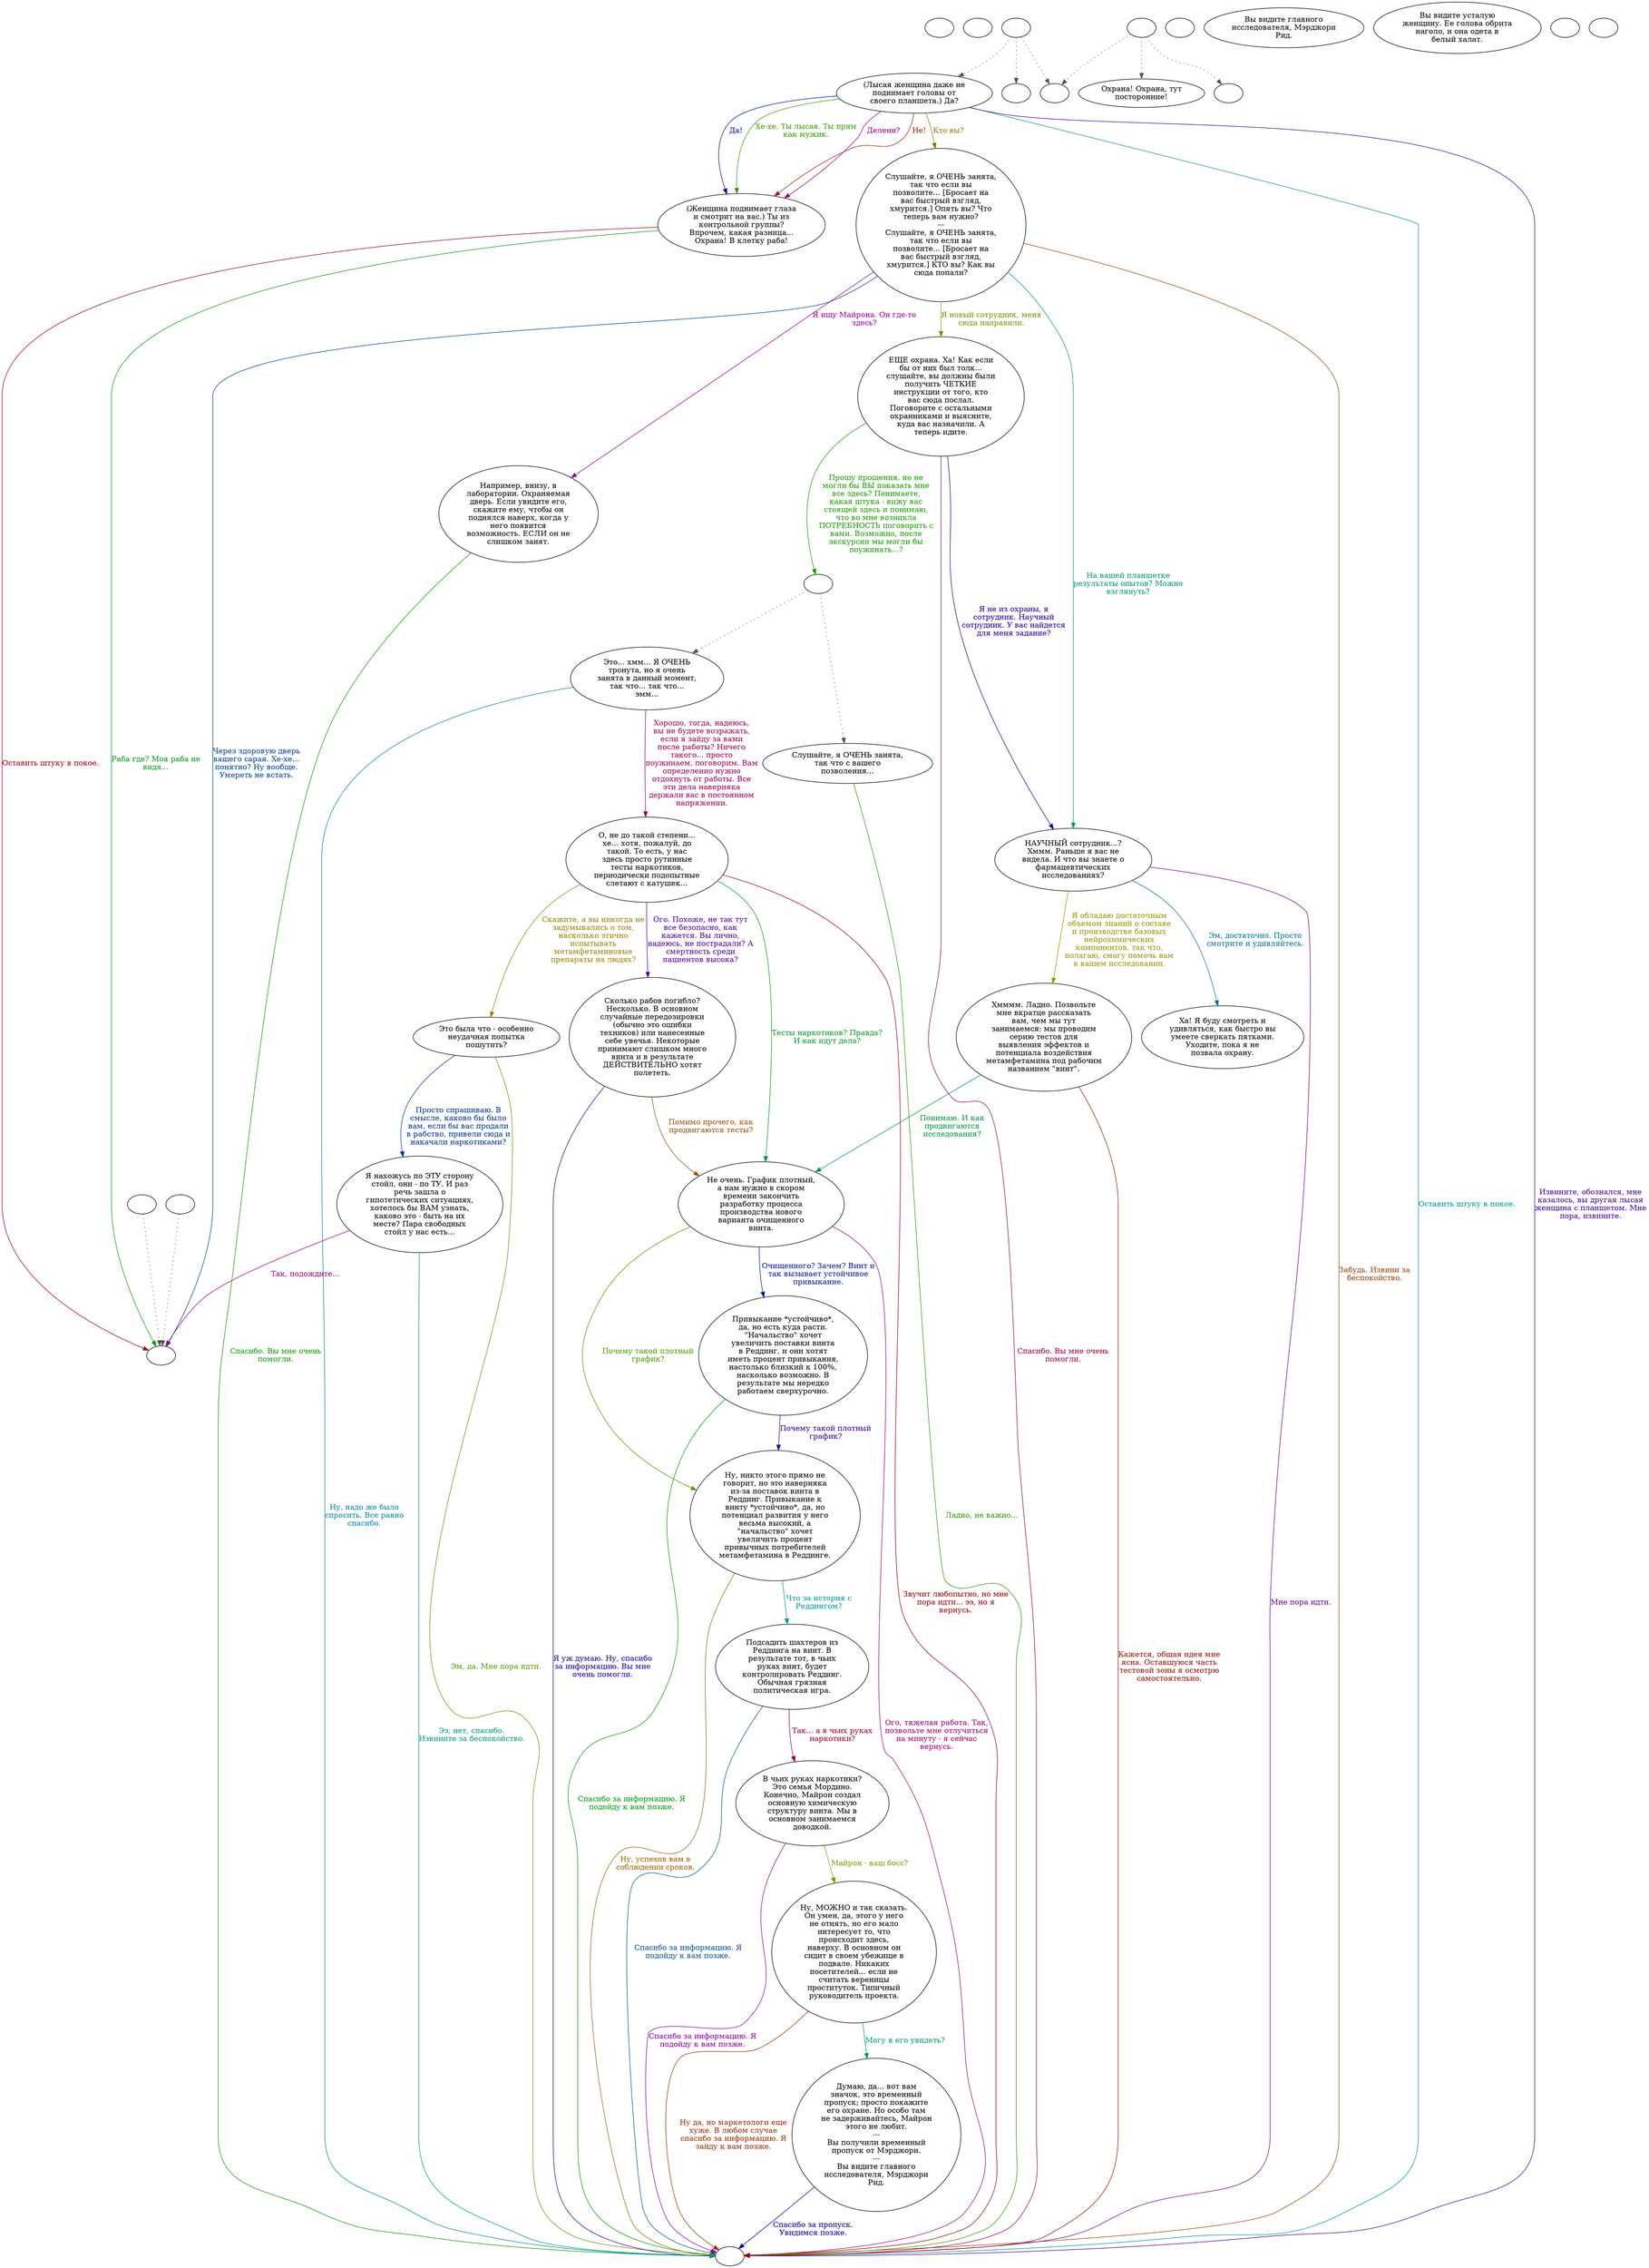 digraph ncResear {
  "start" [style=filled       fillcolor="#FFFFFF"       color="#000000"]
  "start" [label=""]
  "critter_p_proc" [style=filled       fillcolor="#FFFFFF"       color="#000000"]
  "critter_p_proc" [label=""]
  "pickup_p_proc" [style=filled       fillcolor="#FFFFFF"       color="#000000"]
  "pickup_p_proc" -> "Node998" [style=dotted color="#555555"]
  "pickup_p_proc" [label=""]
  "talk_p_proc" [style=filled       fillcolor="#FFFFFF"       color="#000000"]
  "talk_p_proc" -> "Node003" [style=dotted color="#555555"]
  "talk_p_proc" -> "Node002" [style=dotted color="#555555"]
  "talk_p_proc" -> "Node004" [style=dotted color="#555555"]
  "talk_p_proc" [label=""]
  "destroy_p_proc" [style=filled       fillcolor="#FFFFFF"       color="#000000"]
  "destroy_p_proc" [label=""]
  "look_at_p_proc" [style=filled       fillcolor="#FFFFFF"       color="#000000"]
  "look_at_p_proc" [label="Вы видите главного\nисследователя, Мэрджори\nРид."]
  "description_p_proc" [style=filled       fillcolor="#FFFFFF"       color="#000000"]
  "description_p_proc" [label="Вы видите усталую\nженщину. Ее голова обрита\nнаголо, и она одета в\nбелый халат."]
  "use_skill_on_p_proc" [style=filled       fillcolor="#FFFFFF"       color="#000000"]
  "use_skill_on_p_proc" [label=""]
  "damage_p_proc" [style=filled       fillcolor="#FFFFFF"       color="#000000"]
  "damage_p_proc" -> "Node998" [style=dotted color="#555555"]
  "damage_p_proc" [label=""]
  "map_enter_p_proc" [style=filled       fillcolor="#FFFFFF"       color="#000000"]
  "map_enter_p_proc" [label=""]
  "timed_event_p_proc" [style=filled       fillcolor="#FFFFFF"       color="#000000"]
  "timed_event_p_proc" -> "Node008" [style=dotted color="#555555"]
  "timed_event_p_proc" -> "Node001" [style=dotted color="#555555"]
  "timed_event_p_proc" -> "Node002" [style=dotted color="#555555"]
  "timed_event_p_proc" [label=""]
  "Node998" [style=filled       fillcolor="#FFFFFF"       color="#000000"]
  "Node998" [label=""]
  "Node999" [style=filled       fillcolor="#FFFFFF"       color="#000000"]
  "Node999" [label=""]
  "Node001" [style=filled       fillcolor="#FFFFFF"       color="#000000"]
  "Node001" [label=""]
  "Node002" [style=filled       fillcolor="#FFFFFF"       color="#000000"]
  "Node002" [label=""]
  "Node003" [style=filled       fillcolor="#FFFFFF"       color="#000000"]
  "Node003" [label=""]
  "Node004" [style=filled       fillcolor="#FFFFFF"       color="#000000"]
  "Node004" [label="(Лысая женщина даже не\nподнимает головы от\nсвоего планшета.) Да?"]
  "Node004" -> "Node005" [label="Не!" color="#992100" fontcolor="#992100"]
  "Node004" -> "Node005" [label="Да!" color="#000C99" fontcolor="#000C99"]
  "Node004" -> "Node005" [label="Хе-хе. Ты лысая. Ты прям\nкак мужик." color="#389900" fontcolor="#389900"]
  "Node004" -> "Node005" [label="Деленн?" color="#990065" fontcolor="#990065"]
  "Node004" -> "Node999" [label="Оставить штуку в покое." color="#009299" fontcolor="#009299"]
  "Node004" -> "Node006" [label="Кто вы?" color="#997400" fontcolor="#997400"]
  "Node004" -> "Node999" [label="Извините, обознался, мне\nказалось, вы другая лысая\nженщина с планшетом. Мне\nпора, извините." color="#470099" fontcolor="#470099"]
  "Node005" [style=filled       fillcolor="#FFFFFF"       color="#000000"]
  "Node005" [label="(Женщина поднимает глаза\nи смотрит на вас.) Ты из\nконтрольной группы?\nВпрочем, какая разница...\nОхрана! В клетку раба!"]
  "Node005" -> "Node998" [label="Раба где? Моя раба не\nвидя..." color="#00991A" fontcolor="#00991A"]
  "Node005" -> "Node998" [label="Оставить штуку в покое." color="#990012" fontcolor="#990012"]
  "Node006" [style=filled       fillcolor="#FFFFFF"       color="#000000"]
  "Node006" [label="Слушайте, я ОЧЕНЬ занята,\nтак что если вы\nпозволите... [Бросает на\nвас быстрый взгляд,\nхмурится.] Опять вы? Что\nтеперь вам нужно?\n---\nСлушайте, я ОЧЕНЬ занята,\nтак что если вы\nпозволите... [Бросает на\nвас быстрый взгляд,\nхмурится.] КТО вы? Как вы\nсюда попали?"]
  "Node006" -> "Node998" [label="Через здоровую дверь\nвашего сарая. Хе-хе...\nпонятно? Ну вообще.\nУмереть не встать." color="#003F99" fontcolor="#003F99"]
  "Node006" -> "Node009" [label="Я новый сотрудник, меня\nсюда направили." color="#6C9900" fontcolor="#6C9900"]
  "Node006" -> "Node026" [label="Я ищу Майрона. Он где-то\nздесь?" color="#990098" fontcolor="#990098"]
  "Node006" -> "Node010" [label="На вашей планшетке\nрезультаты опытов? Можно\nвзглянуть?" color="#00996D" fontcolor="#00996D"]
  "Node006" -> "Node999" [label="Забудь. Извини за\nбеспокойство." color="#994100" fontcolor="#994100"]
  "Node008" [style=filled       fillcolor="#FFFFFF"       color="#000000"]
  "Node008" [label="Охрана! Охрана, тут\nпосторонние!"]
  "Node009" [style=filled       fillcolor="#FFFFFF"       color="#000000"]
  "Node009" [label="ЕЩЕ охрана. Ха! Как если\nбы от них был толк...\nслушайте, вы должны были\nполучить ЧЕТКИЕ\nинструкции от того, кто\nвас сюда послал.\nПоговорите с остальными\nохранниками и выясните,\nкуда вас назначили. А\nтеперь идите."]
  "Node009" -> "Node010" [label="Я не из охраны, я\nсотрудник. Научный\nсотрудник. У вас найдется\nдля меня задание?" color="#140099" fontcolor="#140099"]
  "Node009" -> "Node990" [label="Прошу прощения, но не\nмогли бы ВЫ показать мне\nвсе здесь? Понимаете,\nкакая штука - вижу вас\nстоящей здесь и понимаю,\nчто во мне возникла\nПОТРЕБНОСТЬ поговорить с\nвами. Возможно, после\nэкскурсии мы могли бы\nпоужинать...?" color="#199900" fontcolor="#199900"]
  "Node009" -> "Node999" [label="Спасибо. Вы мне очень\nпомогли." color="#990045" fontcolor="#990045"]
  "Node010" [style=filled       fillcolor="#FFFFFF"       color="#000000"]
  "Node010" [label="НАУЧНЫЙ сотрудник...?\nХммм. Раньше я вас не\nвидела. И что вы знаете о\nфармацевтических\nисследованиях?"]
  "Node010" -> "Node011" [label="Эм, достаточно. Просто\nсмотрите и удивляйтесь." color="#007299" fontcolor="#007299"]
  "Node010" -> "Node012" [label="Я обладаю достаточным\nобъемом знаний о составе\nи производстве базовых\nнейрохимических\nкомпонентов, так что,\nполагаю, смогу помочь вам\nв вашем исследовании." color="#999300" fontcolor="#999300"]
  "Node010" -> "Node999" [label="Мне пора идти." color="#670099" fontcolor="#670099"]
  "Node011" [style=filled       fillcolor="#FFFFFF"       color="#000000"]
  "Node011" [label="Ха! Я буду смотреть и\nудивляться, как быстро вы\nумеете сверкать пятками.\nУходите, пока я не\nпозвала охрану."]
  "Node012" [style=filled       fillcolor="#FFFFFF"       color="#000000"]
  "Node012" [label="Хмммм. Ладно. Позвольте\nмне вкратце рассказать\nвам, чем мы тут\nзанимаемся: мы проводим\nсерию тестов для\nвыявления эффектов и\nпотенциала воздействия\nметамфетамина под рабочим\nназванием \"винт\"."]
  "Node012" -> "Node013" [label="Понимаю. И как\nпродвигаются\nисследования?" color="#00993A" fontcolor="#00993A"]
  "Node012" -> "Node999" [label="Кажется, общая идея мне\nясна. Оставшуюся часть\nтестовой зоны я осмотрю\nсамостоятельно." color="#990D00" fontcolor="#990D00"]
  "Node013" [style=filled       fillcolor="#FFFFFF"       color="#000000"]
  "Node013" [label="Не очень. График плотный,\nа нам нужно в скором\nвремени закончить\nразработку процесса\nпроизводства нового\nварианта очищенного\nвинта."]
  "Node013" -> "Node015" [label="Очищенного? Зачем? Винт и\nтак вызывает устойчивое\nпривыкание." color="#001F99" fontcolor="#001F99"]
  "Node013" -> "Node014" [label="Почему такой плотный\nграфик?" color="#4C9900" fontcolor="#4C9900"]
  "Node013" -> "Node999" [label="Ого, тяжелая работа. Так,\nпозвольте мне отлучиться\nна минуту - я сейчас\nвернусь." color="#990079" fontcolor="#990079"]
  "Node014" [style=filled       fillcolor="#FFFFFF"       color="#000000"]
  "Node014" [label="Ну, никто этого прямо не\nговорит, но это наверняка\nиз-за поставок винта в\nРеддинг. Привыкание к\nвинту *устойчиво*, да, но\nпотенциал развития у него\nвесьма высокий, а\n\"начальство\" хочет\nувеличить процент\nпривычных потребителей\nметамфетамина в Реддинге."]
  "Node014" -> "Node016" [label="Что за история с\nРеддингом?" color="#00998D" fontcolor="#00998D"]
  "Node014" -> "Node999" [label="Ну, успехов вам в\nсоблюдении сроков." color="#996000" fontcolor="#996000"]
  "Node015" [style=filled       fillcolor="#FFFFFF"       color="#000000"]
  "Node015" [label="Привыкание *устойчиво*,\nда, но есть куда расти.\n\"Начальство\" хочет\nувеличить поставки винта\nв Реддинг, и они хотят\nиметь процент привыкания,\nнастолько близкий к 100%,\nнасколько возможно. В\nрезультате мы нередко\nработаем сверхурочно."]
  "Node015" -> "Node014" [label="Почему такой плотный\nграфик?" color="#330099" fontcolor="#330099"]
  "Node015" -> "Node999" [label="Спасибо за информацию. Я\nподойду к вам позже." color="#009907" fontcolor="#009907"]
  "Node016" [style=filled       fillcolor="#FFFFFF"       color="#000000"]
  "Node016" [label="Подсадить шахтеров из\nРеддинга на винт. В\nрезультате тот, в чьих\nруках винт, будет\nконтролировать Реддинг.\nОбычная грязная\nполитическая игра."]
  "Node016" -> "Node017" [label="Так... а в чьих руках\nнаркотики?" color="#990026" fontcolor="#990026"]
  "Node016" -> "Node999" [label="Спасибо за информацию. Я\nподойду к вам позже." color="#005299" fontcolor="#005299"]
  "Node017" [style=filled       fillcolor="#FFFFFF"       color="#000000"]
  "Node017" [label="В чьих руках наркотики?\nЭто семья Мордино.\nКонечно, Майрон создал\nосновную химическую\nструктуру винта. Мы в\nосновном занимаемся\nдоводкой."]
  "Node017" -> "Node018" [label="Майрон - ваш босс?" color="#7F9900" fontcolor="#7F9900"]
  "Node017" -> "Node999" [label="Спасибо за информацию. Я\nподойду к вам позже." color="#860099" fontcolor="#860099"]
  "Node018" [style=filled       fillcolor="#FFFFFF"       color="#000000"]
  "Node018" [label="Ну, МОЖНО и так сказать.\nОн умен, да, этого у него\nне отнять, но его мало\nинтересует то, что\nпроисходит здесь,\nнаверху. В основном он\nсидит в своем убежище в\nподвале. Никаких\nпосетителей... если не\nсчитать вереницы\nпроституток. Типичный\nруководитель проекта."]
  "Node018" -> "Node019" [label="Могу я его увидеть?" color="#00995A" fontcolor="#00995A"]
  "Node018" -> "Node999" [label="Ну да, но маркетологи еще\nхуже. В любом случае\nспасибо за информацию. Я\nзайду к вам позже." color="#992D00" fontcolor="#992D00"]
  "Node019" [style=filled       fillcolor="#FFFFFF"       color="#000000"]
  "Node019" [label="Думаю, да... вот вам\nзначок, это временный\nпропуск; просто покажите\nего охране. Но особо там\nне задерживайтесь, Майрон\nэтого не любит.\n---\nВы получили временный\nпропуск от Мэрджори.\n---\nВы видите главного\nисследователя, Мэрджори\nРид."]
  "Node019" -> "Node999" [label="Спасибо за пропуск.\nУвидимся позже." color="#000099" fontcolor="#000099"]
  "Node020" [style=filled       fillcolor="#FFFFFF"       color="#000000"]
  "Node020" [label="Слушайте, я ОЧЕНЬ занята,\nтак что с вашего\nпозволения..."]
  "Node020" -> "Node999" [label="Ладно, не важно..." color="#2C9900" fontcolor="#2C9900"]
  "Node021" [style=filled       fillcolor="#FFFFFF"       color="#000000"]
  "Node021" [label="Это... хмм... Я ОЧЕНЬ\nтронута, но я очень\nзанята в данный момент,\nтак что... так что...\nэмм..."]
  "Node021" -> "Node022" [label="Хорошо, тогда, надеюсь,\nвы не будете возражать,\nесли я зайду за вами\nпосле работы? Ничего\nтакого... просто\nпоужинаем, поговорим. Вам\nопределенно нужно\nотдохнуть от работы. Все\nэти дела наверняка\nдержали вас в постоянном\nнапряжении." color="#990059" fontcolor="#990059"]
  "Node021" -> "Node999" [label="Ну, надо же было\nспросить. Все равно\nспасибо." color="#008699" fontcolor="#008699"]
  "Node022" [style=filled       fillcolor="#FFFFFF"       color="#000000"]
  "Node022" [label="О, не до такой степени...\nхе... хотя, пожалуй, до\nтакой. То есть, у нас\nздесь просто рутинные\nтесты наркотиков,\nпериодически подопытные\nслетают с катушек..."]
  "Node022" -> "Node023" [label="Скажите, а вы никогда не\nзадумывались о том,\nнасколько этично\nиспытывать\nметамфетаминовые\nпрепараты на людях?" color="#998000" fontcolor="#998000"]
  "Node022" -> "Node025" [label="Ого. Похоже, не так тут\nвсе безопасно, как\nкажется. Вы лично,\nнадеюсь, не пострадали? А\nсмертность среди\nпациентов высока?" color="#530099" fontcolor="#530099"]
  "Node022" -> "Node013" [label="Тесты наркотиков? Правда?\nИ как идут дела?" color="#009926" fontcolor="#009926"]
  "Node022" -> "Node999" [label="Звучит любопытно, но мне\nпора идти... ээ, но я\nвернусь." color="#990006" fontcolor="#990006"]
  "Node023" [style=filled       fillcolor="#FFFFFF"       color="#000000"]
  "Node023" [label="Это была что - особенно\nнеудачная попытка\nпошутить?"]
  "Node023" -> "Node024" [label="Просто спрашиваю. В\nсмысле, каково бы было\nвам, если бы вас продали\nв рабство, привели сюда и\nнакачали наркотиками?" color="#003399" fontcolor="#003399"]
  "Node023" -> "Node999" [label="Эм, да. Мне пора идти." color="#5F9900" fontcolor="#5F9900"]
  "Node024" [style=filled       fillcolor="#FFFFFF"       color="#000000"]
  "Node024" [label="Я нахожусь по ЭТУ сторону\nстойл, они - по ТУ. И раз\nречь зашла о\nгипотетических ситуациях,\nхотелось бы ВАМ узнать,\nкаково это - быть на их\nместе? Пара свободных\nстойл у нас есть..."]
  "Node024" -> "Node998" [label="Так, подождите..." color="#99008C" fontcolor="#99008C"]
  "Node024" -> "Node999" [label="Ээ, нет, спасибо.\nИзвините за беспокойство." color="#009979" fontcolor="#009979"]
  "Node025" [style=filled       fillcolor="#FFFFFF"       color="#000000"]
  "Node025" [label="Сколько рабов погибло?\nНесколько. В основном\nслучайные передозировки\n(обычно это ошибки\nтехников) или нанесенные\nсебе увечья. Некоторые\nпринимают слишком много\nвинта и в результате\nДЕЙСТВИТЕЛЬНО хотят\nполететь."]
  "Node025" -> "Node013" [label="Помимо прочего, как\nпродвигаются тесты?" color="#994D00" fontcolor="#994D00"]
  "Node025" -> "Node999" [label="Я уж думаю. Ну, спасибо\nза информацию. Вы мне\nочень помогли." color="#200099" fontcolor="#200099"]
  "Node026" [style=filled       fillcolor="#FFFFFF"       color="#000000"]
  "Node026" [label="Например, внизу, в\nлаборатории. Охраняемая\nдверь. Если увидите его,\nскажите ему, чтобы он\nподнялся наверх, когда у\nнего появится\nвозможность. ЕСЛИ он не\nслишком занят."]
  "Node026" -> "Node999" [label="Спасибо. Вы мне очень\nпомогли." color="#0D9900" fontcolor="#0D9900"]
  "Node990" [style=filled       fillcolor="#FFFFFF"       color="#000000"]
  "Node990" -> "Node020" [style=dotted color="#555555"]
  "Node990" -> "Node021" [style=dotted color="#555555"]
  "Node990" [label=""]
}